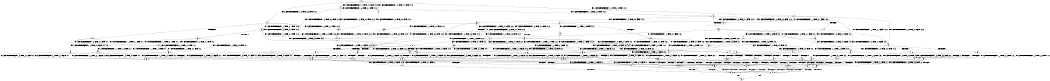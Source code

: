 digraph BCG {
size = "7, 10.5";
center = TRUE;
node [shape = circle];
0 [peripheries = 2];
0 -> 1 [label = "EX !0 !ATOMIC_EXCH_BRANCH (1, +0, TRUE, +0, 1, TRUE) !:0:1:2:"];
0 -> 2 [label = "EX !1 !ATOMIC_EXCH_BRANCH (1, +1, TRUE, +0, 2, TRUE) !:0:1:2:"];
0 -> 3 [label = "EX !2 !ATOMIC_EXCH_BRANCH (1, +0, TRUE, +0, 3, TRUE) !:0:1:2:"];
0 -> 4 [label = "EX !0 !ATOMIC_EXCH_BRANCH (1, +0, TRUE, +0, 1, TRUE) !:0:1:2:"];
1 -> 5 [label = "EX !2 !ATOMIC_EXCH_BRANCH (1, +0, TRUE, +0, 3, TRUE) !:0:1:2:"];
2 -> 6 [label = "EX !0 !ATOMIC_EXCH_BRANCH (1, +0, TRUE, +0, 1, FALSE) !:0:1:2:"];
2 -> 7 [label = "TERMINATE !1"];
2 -> 8 [label = "EX !2 !ATOMIC_EXCH_BRANCH (1, +0, TRUE, +0, 3, FALSE) !:0:1:2:"];
2 -> 9 [label = "EX !0 !ATOMIC_EXCH_BRANCH (1, +0, TRUE, +0, 1, FALSE) !:0:1:2:"];
3 -> 5 [label = "EX !0 !ATOMIC_EXCH_BRANCH (1, +0, TRUE, +0, 1, TRUE) !:0:1:2:"];
3 -> 10 [label = "TERMINATE !2"];
3 -> 11 [label = "EX !1 !ATOMIC_EXCH_BRANCH (1, +1, TRUE, +0, 2, TRUE) !:0:1:2:"];
3 -> 12 [label = "EX !0 !ATOMIC_EXCH_BRANCH (1, +0, TRUE, +0, 1, TRUE) !:0:1:2:"];
4 -> 5 [label = "EX !2 !ATOMIC_EXCH_BRANCH (1, +0, TRUE, +0, 3, TRUE) !:0:1:2:"];
4 -> 13 [label = "EX !1 !ATOMIC_EXCH_BRANCH (1, +1, TRUE, +0, 2, TRUE) !:0:1:2:"];
4 -> 12 [label = "EX !2 !ATOMIC_EXCH_BRANCH (1, +0, TRUE, +0, 3, TRUE) !:0:1:2:"];
4 -> 4 [label = "EX !0 !ATOMIC_EXCH_BRANCH (1, +0, TRUE, +0, 1, TRUE) !:0:1:2:"];
5 -> 14 [label = "EX !1 !ATOMIC_EXCH_BRANCH (1, +1, TRUE, +0, 2, TRUE) !:0:1:2:"];
6 -> 15 [label = "EX !2 !ATOMIC_EXCH_BRANCH (1, +0, TRUE, +0, 3, TRUE) !:0:1:2:"];
7 -> 16 [label = "EX !0 !ATOMIC_EXCH_BRANCH (1, +0, TRUE, +0, 1, FALSE) !:0:2:"];
7 -> 17 [label = "EX !2 !ATOMIC_EXCH_BRANCH (1, +0, TRUE, +0, 3, FALSE) !:0:2:"];
7 -> 18 [label = "EX !0 !ATOMIC_EXCH_BRANCH (1, +0, TRUE, +0, 1, FALSE) !:0:2:"];
8 -> 19 [label = "EX !2 !ATOMIC_EXCH_BRANCH (1, +1, TRUE, +0, 3, TRUE) !:0:1:2:"];
8 -> 20 [label = "TERMINATE !1"];
8 -> 21 [label = "EX !0 !ATOMIC_EXCH_BRANCH (1, +0, TRUE, +0, 1, TRUE) !:0:1:2:"];
8 -> 11 [label = "EX !2 !ATOMIC_EXCH_BRANCH (1, +1, TRUE, +0, 3, TRUE) !:0:1:2:"];
9 -> 15 [label = "EX !2 !ATOMIC_EXCH_BRANCH (1, +0, TRUE, +0, 3, TRUE) !:0:1:2:"];
9 -> 22 [label = "TERMINATE !1"];
9 -> 23 [label = "TERMINATE !0"];
9 -> 24 [label = "EX !2 !ATOMIC_EXCH_BRANCH (1, +0, TRUE, +0, 3, TRUE) !:0:1:2:"];
10 -> 25 [label = "EX !0 !ATOMIC_EXCH_BRANCH (1, +0, TRUE, +0, 1, TRUE) !:0:1:"];
10 -> 26 [label = "EX !1 !ATOMIC_EXCH_BRANCH (1, +1, TRUE, +0, 2, TRUE) !:0:1:"];
10 -> 27 [label = "EX !0 !ATOMIC_EXCH_BRANCH (1, +0, TRUE, +0, 1, TRUE) !:0:1:"];
11 -> 28 [label = "EX !0 !ATOMIC_EXCH_BRANCH (1, +0, TRUE, +0, 1, FALSE) !:0:1:2:"];
11 -> 29 [label = "TERMINATE !1"];
11 -> 30 [label = "TERMINATE !2"];
11 -> 31 [label = "EX !0 !ATOMIC_EXCH_BRANCH (1, +0, TRUE, +0, 1, FALSE) !:0:1:2:"];
12 -> 14 [label = "EX !1 !ATOMIC_EXCH_BRANCH (1, +1, TRUE, +0, 2, TRUE) !:0:1:2:"];
12 -> 32 [label = "TERMINATE !2"];
12 -> 33 [label = "EX !1 !ATOMIC_EXCH_BRANCH (1, +1, TRUE, +0, 2, TRUE) !:0:1:2:"];
12 -> 12 [label = "EX !0 !ATOMIC_EXCH_BRANCH (1, +0, TRUE, +0, 1, TRUE) !:0:1:2:"];
13 -> 6 [label = "EX !0 !ATOMIC_EXCH_BRANCH (1, +0, TRUE, +0, 1, FALSE) !:0:1:2:"];
13 -> 34 [label = "TERMINATE !1"];
13 -> 35 [label = "EX !2 !ATOMIC_EXCH_BRANCH (1, +0, TRUE, +0, 3, FALSE) !:0:1:2:"];
13 -> 9 [label = "EX !0 !ATOMIC_EXCH_BRANCH (1, +0, TRUE, +0, 1, FALSE) !:0:1:2:"];
14 -> 28 [label = "EX !0 !ATOMIC_EXCH_BRANCH (1, +0, TRUE, +0, 1, FALSE) !:0:1:2:"];
15 -> 36 [label = "TERMINATE !0"];
16 -> 37 [label = "EX !2 !ATOMIC_EXCH_BRANCH (1, +0, TRUE, +0, 3, TRUE) !:0:2:"];
17 -> 38 [label = "EX !2 !ATOMIC_EXCH_BRANCH (1, +1, TRUE, +0, 3, TRUE) !:0:2:"];
17 -> 39 [label = "EX !0 !ATOMIC_EXCH_BRANCH (1, +0, TRUE, +0, 1, TRUE) !:0:2:"];
17 -> 40 [label = "EX !2 !ATOMIC_EXCH_BRANCH (1, +1, TRUE, +0, 3, TRUE) !:0:2:"];
18 -> 37 [label = "EX !2 !ATOMIC_EXCH_BRANCH (1, +0, TRUE, +0, 3, TRUE) !:0:2:"];
18 -> 41 [label = "TERMINATE !0"];
18 -> 42 [label = "EX !2 !ATOMIC_EXCH_BRANCH (1, +0, TRUE, +0, 3, TRUE) !:0:2:"];
19 -> 28 [label = "EX !0 !ATOMIC_EXCH_BRANCH (1, +0, TRUE, +0, 1, FALSE) !:0:1:2:"];
20 -> 38 [label = "EX !2 !ATOMIC_EXCH_BRANCH (1, +1, TRUE, +0, 3, TRUE) !:0:2:"];
20 -> 39 [label = "EX !0 !ATOMIC_EXCH_BRANCH (1, +0, TRUE, +0, 1, TRUE) !:0:2:"];
20 -> 40 [label = "EX !2 !ATOMIC_EXCH_BRANCH (1, +1, TRUE, +0, 3, TRUE) !:0:2:"];
21 -> 14 [label = "EX !2 !ATOMIC_EXCH_BRANCH (1, +1, TRUE, +0, 3, TRUE) !:0:1:2:"];
21 -> 43 [label = "TERMINATE !1"];
21 -> 33 [label = "EX !2 !ATOMIC_EXCH_BRANCH (1, +1, TRUE, +0, 3, TRUE) !:0:1:2:"];
21 -> 21 [label = "EX !0 !ATOMIC_EXCH_BRANCH (1, +0, TRUE, +0, 1, TRUE) !:0:1:2:"];
22 -> 37 [label = "EX !2 !ATOMIC_EXCH_BRANCH (1, +0, TRUE, +0, 3, TRUE) !:0:2:"];
22 -> 41 [label = "TERMINATE !0"];
22 -> 42 [label = "EX !2 !ATOMIC_EXCH_BRANCH (1, +0, TRUE, +0, 3, TRUE) !:0:2:"];
23 -> 44 [label = "EX !2 !ATOMIC_EXCH_BRANCH (1, +0, TRUE, +0, 3, TRUE) !:1:2:"];
23 -> 41 [label = "TERMINATE !1"];
23 -> 45 [label = "EX !2 !ATOMIC_EXCH_BRANCH (1, +0, TRUE, +0, 3, TRUE) !:1:2:"];
24 -> 36 [label = "TERMINATE !0"];
24 -> 46 [label = "TERMINATE !1"];
24 -> 47 [label = "TERMINATE !2"];
24 -> 48 [label = "TERMINATE !0"];
25 -> 49 [label = "EX !1 !ATOMIC_EXCH_BRANCH (1, +1, TRUE, +0, 2, TRUE) !:0:1:"];
26 -> 50 [label = "EX !0 !ATOMIC_EXCH_BRANCH (1, +0, TRUE, +0, 1, FALSE) !:0:1:"];
26 -> 51 [label = "TERMINATE !1"];
26 -> 52 [label = "EX !0 !ATOMIC_EXCH_BRANCH (1, +0, TRUE, +0, 1, FALSE) !:0:1:"];
27 -> 49 [label = "EX !1 !ATOMIC_EXCH_BRANCH (1, +1, TRUE, +0, 2, TRUE) !:0:1:"];
27 -> 53 [label = "EX !1 !ATOMIC_EXCH_BRANCH (1, +1, TRUE, +0, 2, TRUE) !:0:1:"];
27 -> 27 [label = "EX !0 !ATOMIC_EXCH_BRANCH (1, +0, TRUE, +0, 1, TRUE) !:0:1:"];
28 -> 36 [label = "TERMINATE !0"];
29 -> 54 [label = "EX !0 !ATOMIC_EXCH_BRANCH (1, +0, TRUE, +0, 1, FALSE) !:0:2:"];
29 -> 51 [label = "TERMINATE !2"];
29 -> 55 [label = "EX !0 !ATOMIC_EXCH_BRANCH (1, +0, TRUE, +0, 1, FALSE) !:0:2:"];
30 -> 50 [label = "EX !0 !ATOMIC_EXCH_BRANCH (1, +0, TRUE, +0, 1, FALSE) !:0:1:"];
30 -> 51 [label = "TERMINATE !1"];
30 -> 52 [label = "EX !0 !ATOMIC_EXCH_BRANCH (1, +0, TRUE, +0, 1, FALSE) !:0:1:"];
31 -> 36 [label = "TERMINATE !0"];
31 -> 46 [label = "TERMINATE !1"];
31 -> 47 [label = "TERMINATE !2"];
31 -> 48 [label = "TERMINATE !0"];
32 -> 25 [label = "EX !0 !ATOMIC_EXCH_BRANCH (1, +0, TRUE, +0, 1, TRUE) !:0:1:"];
32 -> 53 [label = "EX !1 !ATOMIC_EXCH_BRANCH (1, +1, TRUE, +0, 2, TRUE) !:0:1:"];
32 -> 27 [label = "EX !0 !ATOMIC_EXCH_BRANCH (1, +0, TRUE, +0, 1, TRUE) !:0:1:"];
33 -> 28 [label = "EX !0 !ATOMIC_EXCH_BRANCH (1, +0, TRUE, +0, 1, FALSE) !:0:1:2:"];
33 -> 56 [label = "TERMINATE !1"];
33 -> 57 [label = "TERMINATE !2"];
33 -> 31 [label = "EX !0 !ATOMIC_EXCH_BRANCH (1, +0, TRUE, +0, 1, FALSE) !:0:1:2:"];
34 -> 16 [label = "EX !0 !ATOMIC_EXCH_BRANCH (1, +0, TRUE, +0, 1, FALSE) !:0:2:"];
34 -> 58 [label = "EX !2 !ATOMIC_EXCH_BRANCH (1, +0, TRUE, +0, 3, FALSE) !:0:2:"];
34 -> 18 [label = "EX !0 !ATOMIC_EXCH_BRANCH (1, +0, TRUE, +0, 1, FALSE) !:0:2:"];
35 -> 59 [label = "EX !0 !ATOMIC_EXCH_BRANCH (1, +0, TRUE, +0, 1, TRUE) !:0:1:2:"];
35 -> 43 [label = "TERMINATE !1"];
35 -> 33 [label = "EX !2 !ATOMIC_EXCH_BRANCH (1, +1, TRUE, +0, 3, TRUE) !:0:1:2:"];
35 -> 21 [label = "EX !0 !ATOMIC_EXCH_BRANCH (1, +0, TRUE, +0, 1, TRUE) !:0:1:2:"];
36 -> 60 [label = "TERMINATE !2"];
37 -> 61 [label = "TERMINATE !0"];
38 -> 54 [label = "EX !0 !ATOMIC_EXCH_BRANCH (1, +0, TRUE, +0, 1, FALSE) !:0:2:"];
39 -> 62 [label = "EX !2 !ATOMIC_EXCH_BRANCH (1, +1, TRUE, +0, 3, TRUE) !:0:2:"];
39 -> 63 [label = "EX !2 !ATOMIC_EXCH_BRANCH (1, +1, TRUE, +0, 3, TRUE) !:0:2:"];
39 -> 39 [label = "EX !0 !ATOMIC_EXCH_BRANCH (1, +0, TRUE, +0, 1, TRUE) !:0:2:"];
40 -> 54 [label = "EX !0 !ATOMIC_EXCH_BRANCH (1, +0, TRUE, +0, 1, FALSE) !:0:2:"];
40 -> 51 [label = "TERMINATE !2"];
40 -> 55 [label = "EX !0 !ATOMIC_EXCH_BRANCH (1, +0, TRUE, +0, 1, FALSE) !:0:2:"];
41 -> 64 [label = "EX !2 !ATOMIC_EXCH_BRANCH (1, +0, TRUE, +0, 3, TRUE) !:2:"];
41 -> 65 [label = "EX !2 !ATOMIC_EXCH_BRANCH (1, +0, TRUE, +0, 3, TRUE) !:2:"];
42 -> 61 [label = "TERMINATE !0"];
42 -> 66 [label = "TERMINATE !2"];
42 -> 67 [label = "TERMINATE !0"];
43 -> 68 [label = "EX !0 !ATOMIC_EXCH_BRANCH (1, +0, TRUE, +0, 1, TRUE) !:0:2:"];
43 -> 63 [label = "EX !2 !ATOMIC_EXCH_BRANCH (1, +1, TRUE, +0, 3, TRUE) !:0:2:"];
43 -> 39 [label = "EX !0 !ATOMIC_EXCH_BRANCH (1, +0, TRUE, +0, 1, TRUE) !:0:2:"];
44 -> 60 [label = "TERMINATE !2"];
45 -> 60 [label = "TERMINATE !2"];
45 -> 67 [label = "TERMINATE !1"];
45 -> 69 [label = "TERMINATE !2"];
46 -> 61 [label = "TERMINATE !0"];
46 -> 66 [label = "TERMINATE !2"];
46 -> 67 [label = "TERMINATE !0"];
47 -> 60 [label = "TERMINATE !0"];
47 -> 66 [label = "TERMINATE !1"];
47 -> 69 [label = "TERMINATE !0"];
48 -> 60 [label = "TERMINATE !2"];
48 -> 67 [label = "TERMINATE !1"];
48 -> 69 [label = "TERMINATE !2"];
49 -> 50 [label = "EX !0 !ATOMIC_EXCH_BRANCH (1, +0, TRUE, +0, 1, FALSE) !:0:1:"];
50 -> 60 [label = "TERMINATE !0"];
51 -> 70 [label = "EX !0 !ATOMIC_EXCH_BRANCH (1, +0, TRUE, +0, 1, FALSE) !:0:"];
51 -> 71 [label = "EX !0 !ATOMIC_EXCH_BRANCH (1, +0, TRUE, +0, 1, FALSE) !:0:"];
52 -> 60 [label = "TERMINATE !0"];
52 -> 66 [label = "TERMINATE !1"];
52 -> 69 [label = "TERMINATE !0"];
53 -> 50 [label = "EX !0 !ATOMIC_EXCH_BRANCH (1, +0, TRUE, +0, 1, FALSE) !:0:1:"];
53 -> 72 [label = "TERMINATE !1"];
53 -> 52 [label = "EX !0 !ATOMIC_EXCH_BRANCH (1, +0, TRUE, +0, 1, FALSE) !:0:1:"];
54 -> 61 [label = "TERMINATE !0"];
55 -> 61 [label = "TERMINATE !0"];
55 -> 66 [label = "TERMINATE !2"];
55 -> 67 [label = "TERMINATE !0"];
56 -> 54 [label = "EX !0 !ATOMIC_EXCH_BRANCH (1, +0, TRUE, +0, 1, FALSE) !:0:2:"];
56 -> 72 [label = "TERMINATE !2"];
56 -> 55 [label = "EX !0 !ATOMIC_EXCH_BRANCH (1, +0, TRUE, +0, 1, FALSE) !:0:2:"];
57 -> 50 [label = "EX !0 !ATOMIC_EXCH_BRANCH (1, +0, TRUE, +0, 1, FALSE) !:0:1:"];
57 -> 72 [label = "TERMINATE !1"];
57 -> 52 [label = "EX !0 !ATOMIC_EXCH_BRANCH (1, +0, TRUE, +0, 1, FALSE) !:0:1:"];
58 -> 68 [label = "EX !0 !ATOMIC_EXCH_BRANCH (1, +0, TRUE, +0, 1, TRUE) !:0:2:"];
58 -> 63 [label = "EX !2 !ATOMIC_EXCH_BRANCH (1, +1, TRUE, +0, 3, TRUE) !:0:2:"];
58 -> 39 [label = "EX !0 !ATOMIC_EXCH_BRANCH (1, +0, TRUE, +0, 1, TRUE) !:0:2:"];
59 -> 14 [label = "EX !2 !ATOMIC_EXCH_BRANCH (1, +1, TRUE, +0, 3, TRUE) !:0:1:2:"];
60 -> 73 [label = "TERMINATE !1"];
61 -> 73 [label = "TERMINATE !2"];
62 -> 54 [label = "EX !0 !ATOMIC_EXCH_BRANCH (1, +0, TRUE, +0, 1, FALSE) !:0:2:"];
63 -> 54 [label = "EX !0 !ATOMIC_EXCH_BRANCH (1, +0, TRUE, +0, 1, FALSE) !:0:2:"];
63 -> 72 [label = "TERMINATE !2"];
63 -> 55 [label = "EX !0 !ATOMIC_EXCH_BRANCH (1, +0, TRUE, +0, 1, FALSE) !:0:2:"];
64 -> 73 [label = "TERMINATE !2"];
65 -> 73 [label = "TERMINATE !2"];
65 -> 74 [label = "TERMINATE !2"];
66 -> 73 [label = "TERMINATE !0"];
66 -> 74 [label = "TERMINATE !0"];
67 -> 73 [label = "TERMINATE !2"];
67 -> 74 [label = "TERMINATE !2"];
68 -> 62 [label = "EX !2 !ATOMIC_EXCH_BRANCH (1, +1, TRUE, +0, 3, TRUE) !:0:2:"];
69 -> 73 [label = "TERMINATE !1"];
69 -> 74 [label = "TERMINATE !1"];
70 -> 73 [label = "TERMINATE !0"];
71 -> 73 [label = "TERMINATE !0"];
71 -> 74 [label = "TERMINATE !0"];
72 -> 70 [label = "EX !0 !ATOMIC_EXCH_BRANCH (1, +0, TRUE, +0, 1, FALSE) !:0:"];
72 -> 71 [label = "EX !0 !ATOMIC_EXCH_BRANCH (1, +0, TRUE, +0, 1, FALSE) !:0:"];
73 -> 75 [label = "exit"];
74 -> 75 [label = "exit"];
}
